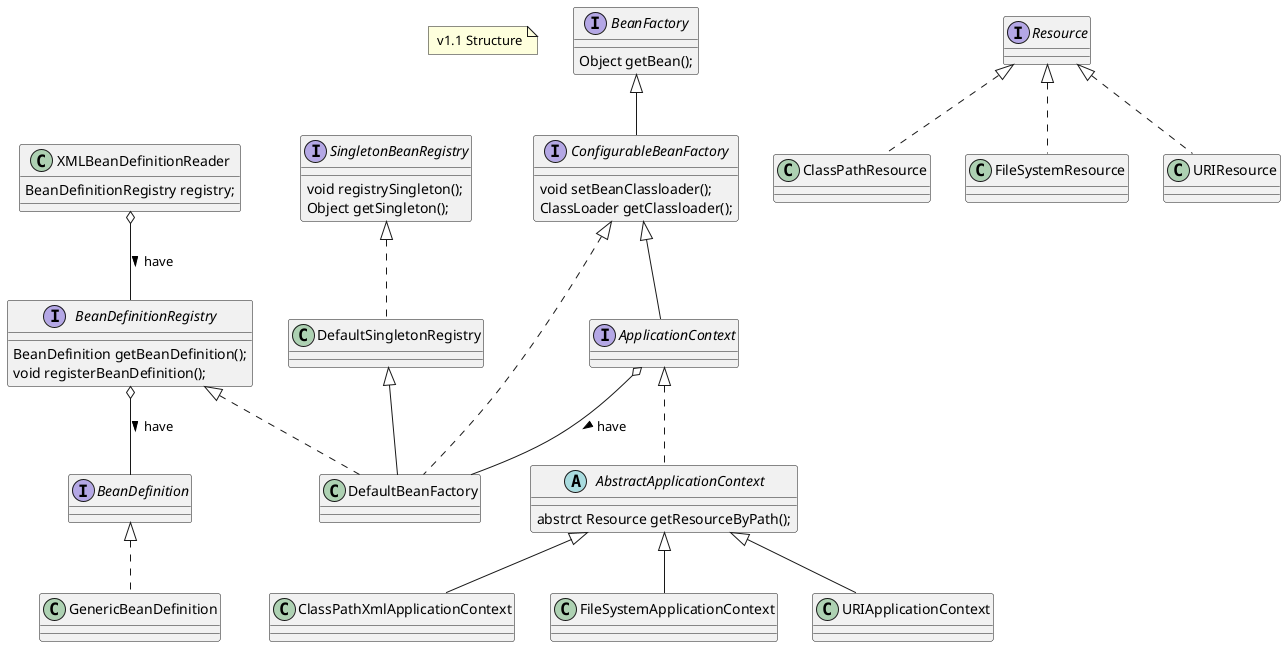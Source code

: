 @startuml Structure-v1.1

note " v1.1 Structure" as Tip

interface BeanDefinition {

}

class GenericBeanDefinition implements BeanDefinition {

}

class XMLBeanDefinitionReader {
    BeanDefinitionRegistry registry;
}
interface BeanDefinitionRegistry {
    BeanDefinition getBeanDefinition();
    void registerBeanDefinition();
}

interface SingletonBeanRegistry{
    void registrySingleton();
    Object getSingleton();
}

class DefaultSingletonRegistry implements SingletonBeanRegistry {

}

interface BeanFactory {
    Object getBean();
}

class DefaultBeanFactory extends DefaultSingletonRegistry implements ConfigurableBeanFactory,BeanDefinitionRegistry {
}

interface ConfigurableBeanFactory extends BeanFactory {
    void setBeanClassloader();
    ClassLoader getClassloader();
}
interface ApplicationContext extends ConfigurableBeanFactory {
}
interface Resource {

}
class ClassPathResource implements Resource {
}
class FileSystemResource implements Resource {
}
class URIResource implements Resource {
}
abstract class AbstractApplicationContext implements ApplicationContext {
    abstrct Resource getResourceByPath();
}
class ClassPathXmlApplicationContext extends AbstractApplicationContext {
}
class FileSystemApplicationContext extends AbstractApplicationContext {
}
class URIApplicationContext extends AbstractApplicationContext {
}

BeanDefinitionRegistry o-- BeanDefinition : have >
XMLBeanDefinitionReader o-- BeanDefinitionRegistry : have >
ApplicationContext o-- DefaultBeanFactory : have >

@enduml